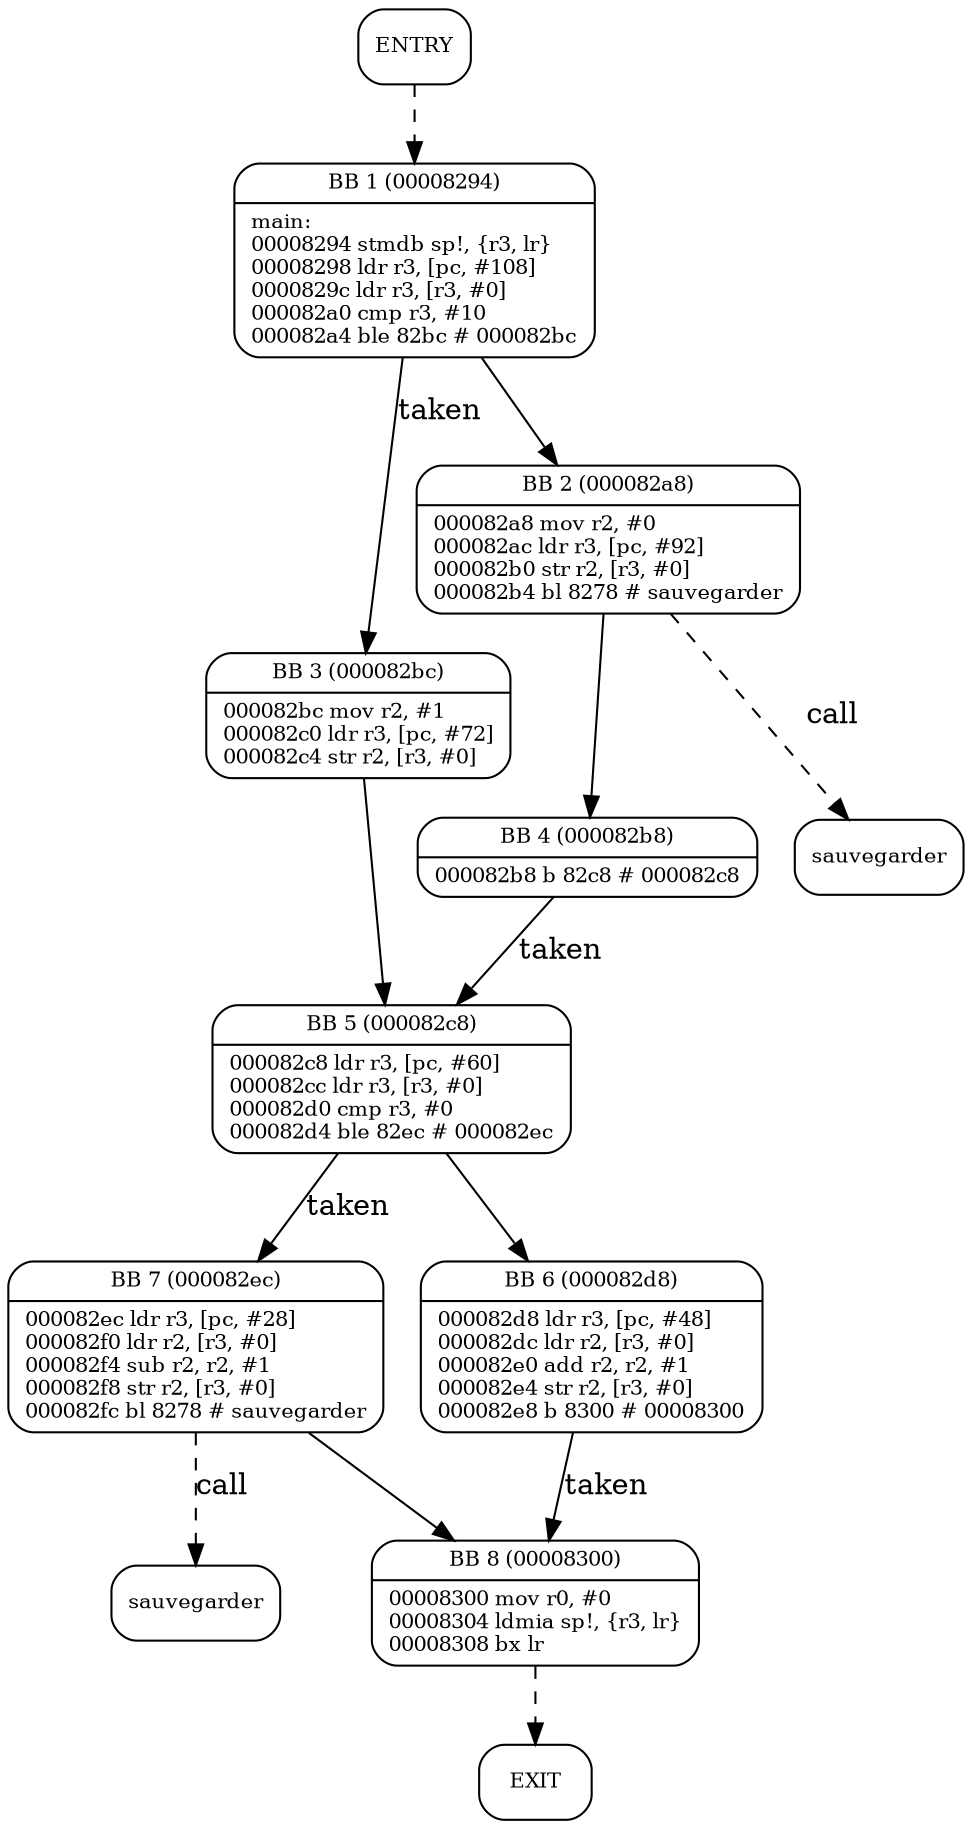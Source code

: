 digraph main{
node [shape=Mrecord, labeljust=l, fontsize=10];
	"0" [label="ENTRY"]
	"0" -> "1" [style=dashed, weight=1];
	"1" [label="{BB 1 (00008294) | main:\l00008294    stmdb sp!, \{r3, lr\}\l00008298    ldr r3, [pc, #108]\l0000829c    ldr r3, [r3, #0]\l000082a0    cmp r3, #10\l000082a4    ble 82bc    # 000082bc\l }"]
	"1" -> "3" [label="taken", weight=1];
	"1" -> "2" [weight=1];
	"2" [label="{BB 2 (000082a8) | 000082a8    mov r2, #0\l000082ac    ldr r3, [pc, #92]\l000082b0    str r2, [r3, #0]\l000082b4    bl 8278    # sauvegarder\l }"]
	"0000000001efc870sauvegarder" [label="sauvegarder"]
	"2" -> "0000000001efc870sauvegarder" [label="call", style=dashed, weight=1]
	"2" -> "4" [weight=1];
	"3" [label="{BB 3 (000082bc) | 000082bc    mov r2, #1\l000082c0    ldr r3, [pc, #72]\l000082c4    str r2, [r3, #0]\l }"]
	"3" -> "5" [weight=1];
	"4" [label="{BB 4 (000082b8) | 000082b8    b 82c8    # 000082c8\l }"]
	"4" -> "5" [label="taken", weight=1];
	"5" [label="{BB 5 (000082c8) | 000082c8    ldr r3, [pc, #60]\l000082cc    ldr r3, [r3, #0]\l000082d0    cmp r3, #0\l000082d4    ble 82ec    # 000082ec\l }"]
	"5" -> "7" [label="taken", weight=1];
	"5" -> "6" [weight=1];
	"6" [label="{BB 6 (000082d8) | 000082d8    ldr r3, [pc, #48]\l000082dc    ldr r2, [r3, #0]\l000082e0    add r2, r2, #1\l000082e4    str r2, [r3, #0]\l000082e8    b 8300    # 00008300\l }"]
	"6" -> "8" [label="taken", weight=1];
	"7" [label="{BB 7 (000082ec) | 000082ec    ldr r3, [pc, #28]\l000082f0    ldr r2, [r3, #0]\l000082f4    sub r2, r2, #1\l000082f8    str r2, [r3, #0]\l000082fc    bl 8278    # sauvegarder\l }"]
	"0000000001efc770sauvegarder" [label="sauvegarder"]
	"7" -> "0000000001efc770sauvegarder" [label="call", style=dashed]
	"7" -> "8" [weight=1];
	"8" [label="{BB 8 (00008300) | 00008300    mov r0, #0\l00008304    ldmia sp!, \{r3, lr\}\l00008308    bx lr\l }"]
	"8" -> "9" [style=dashed, weight=1];
	"9" [label="EXIT"]
}

